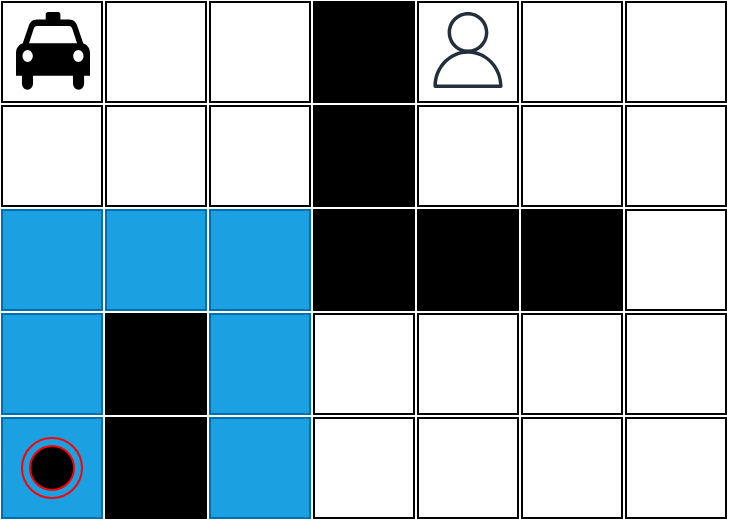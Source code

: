 <mxfile>
    <diagram id="tNJmBUoDxnqjJc0c00nP" name="Page-1">
        <mxGraphModel dx="732" dy="620" grid="1" gridSize="10" guides="1" tooltips="1" connect="1" arrows="1" fold="1" page="1" pageScale="1" pageWidth="850" pageHeight="1100" math="0" shadow="0">
            <root>
                <mxCell id="0"/>
                <mxCell id="1" parent="0"/>
                <mxCell id="kb47WbbnUSf2NKxiao4H-1" value="" style="whiteSpace=wrap;html=1;aspect=fixed;" parent="1" vertex="1">
                    <mxGeometry x="230" y="660" width="50" height="50" as="geometry"/>
                </mxCell>
                <mxCell id="kb47WbbnUSf2NKxiao4H-2" value="" style="whiteSpace=wrap;html=1;aspect=fixed;" parent="1" vertex="1">
                    <mxGeometry x="282" y="660" width="50" height="50" as="geometry"/>
                </mxCell>
                <mxCell id="kb47WbbnUSf2NKxiao4H-3" value="" style="whiteSpace=wrap;html=1;aspect=fixed;" parent="1" vertex="1">
                    <mxGeometry x="334" y="660" width="50" height="50" as="geometry"/>
                </mxCell>
                <mxCell id="kb47WbbnUSf2NKxiao4H-4" value="" style="whiteSpace=wrap;html=1;aspect=fixed;fillColor=#000000;" parent="1" vertex="1">
                    <mxGeometry x="386" y="660" width="50" height="50" as="geometry"/>
                </mxCell>
                <mxCell id="kb47WbbnUSf2NKxiao4H-5" value="" style="whiteSpace=wrap;html=1;aspect=fixed;" parent="1" vertex="1">
                    <mxGeometry x="230" y="712" width="50" height="50" as="geometry"/>
                </mxCell>
                <mxCell id="kb47WbbnUSf2NKxiao4H-6" value="" style="whiteSpace=wrap;html=1;aspect=fixed;" parent="1" vertex="1">
                    <mxGeometry x="282" y="712" width="50" height="50" as="geometry"/>
                </mxCell>
                <mxCell id="kb47WbbnUSf2NKxiao4H-7" value="" style="whiteSpace=wrap;html=1;aspect=fixed;" parent="1" vertex="1">
                    <mxGeometry x="334" y="712" width="50" height="50" as="geometry"/>
                </mxCell>
                <mxCell id="kb47WbbnUSf2NKxiao4H-8" value="" style="whiteSpace=wrap;html=1;aspect=fixed;fillColor=#000000;" parent="1" vertex="1">
                    <mxGeometry x="386" y="712" width="50" height="50" as="geometry"/>
                </mxCell>
                <mxCell id="kb47WbbnUSf2NKxiao4H-9" value="" style="whiteSpace=wrap;html=1;aspect=fixed;fillColor=#1ba1e2;fontColor=#ffffff;strokeColor=#006EAF;" parent="1" vertex="1">
                    <mxGeometry x="230" y="764" width="50" height="50" as="geometry"/>
                </mxCell>
                <mxCell id="kb47WbbnUSf2NKxiao4H-10" value="" style="whiteSpace=wrap;html=1;aspect=fixed;fillColor=#1ba1e2;fontColor=#ffffff;strokeColor=#006EAF;" parent="1" vertex="1">
                    <mxGeometry x="282" y="764" width="50" height="50" as="geometry"/>
                </mxCell>
                <mxCell id="kb47WbbnUSf2NKxiao4H-11" value="" style="whiteSpace=wrap;html=1;aspect=fixed;fillColor=#1ba1e2;fontColor=#ffffff;strokeColor=#006EAF;" parent="1" vertex="1">
                    <mxGeometry x="334" y="764" width="50" height="50" as="geometry"/>
                </mxCell>
                <mxCell id="kb47WbbnUSf2NKxiao4H-12" value="" style="whiteSpace=wrap;html=1;aspect=fixed;fillColor=#000000;" parent="1" vertex="1">
                    <mxGeometry x="386" y="764" width="50" height="50" as="geometry"/>
                </mxCell>
                <mxCell id="kb47WbbnUSf2NKxiao4H-13" value="" style="shape=mxgraph.signs.transportation.taxi;html=1;pointerEvents=1;fillColor=#000000;strokeColor=none;verticalLabelPosition=bottom;verticalAlign=top;align=center;" parent="1" vertex="1">
                    <mxGeometry x="237" y="665" width="37" height="40" as="geometry"/>
                </mxCell>
                <mxCell id="kb47WbbnUSf2NKxiao4H-14" value="" style="whiteSpace=wrap;html=1;aspect=fixed;" parent="1" vertex="1">
                    <mxGeometry x="438" y="660" width="50" height="50" as="geometry"/>
                </mxCell>
                <mxCell id="kb47WbbnUSf2NKxiao4H-15" value="" style="whiteSpace=wrap;html=1;aspect=fixed;" parent="1" vertex="1">
                    <mxGeometry x="438" y="712" width="50" height="50" as="geometry"/>
                </mxCell>
                <mxCell id="kb47WbbnUSf2NKxiao4H-16" value="" style="whiteSpace=wrap;html=1;aspect=fixed;fillColor=#000000;" parent="1" vertex="1">
                    <mxGeometry x="438" y="764" width="50" height="50" as="geometry"/>
                </mxCell>
                <mxCell id="kb47WbbnUSf2NKxiao4H-17" value="" style="whiteSpace=wrap;html=1;aspect=fixed;" parent="1" vertex="1">
                    <mxGeometry x="490" y="660" width="50" height="50" as="geometry"/>
                </mxCell>
                <mxCell id="kb47WbbnUSf2NKxiao4H-18" value="" style="whiteSpace=wrap;html=1;aspect=fixed;" parent="1" vertex="1">
                    <mxGeometry x="490" y="712" width="50" height="50" as="geometry"/>
                </mxCell>
                <mxCell id="kb47WbbnUSf2NKxiao4H-19" value="" style="whiteSpace=wrap;html=1;aspect=fixed;fillColor=#000000;" parent="1" vertex="1">
                    <mxGeometry x="490" y="764" width="50" height="50" as="geometry"/>
                </mxCell>
                <mxCell id="kb47WbbnUSf2NKxiao4H-20" value="" style="whiteSpace=wrap;html=1;aspect=fixed;" parent="1" vertex="1">
                    <mxGeometry x="542" y="660" width="50" height="50" as="geometry"/>
                </mxCell>
                <mxCell id="kb47WbbnUSf2NKxiao4H-21" value="" style="whiteSpace=wrap;html=1;aspect=fixed;" parent="1" vertex="1">
                    <mxGeometry x="542" y="712" width="50" height="50" as="geometry"/>
                </mxCell>
                <mxCell id="kb47WbbnUSf2NKxiao4H-22" value="" style="whiteSpace=wrap;html=1;aspect=fixed;" parent="1" vertex="1">
                    <mxGeometry x="542" y="764" width="50" height="50" as="geometry"/>
                </mxCell>
                <mxCell id="kb47WbbnUSf2NKxiao4H-23" value="" style="whiteSpace=wrap;html=1;aspect=fixed;fillColor=#1ba1e2;fontColor=#ffffff;strokeColor=#006EAF;" parent="1" vertex="1">
                    <mxGeometry x="230" y="816" width="50" height="50" as="geometry"/>
                </mxCell>
                <mxCell id="kb47WbbnUSf2NKxiao4H-24" value="" style="whiteSpace=wrap;html=1;aspect=fixed;fillColor=#000000;" parent="1" vertex="1">
                    <mxGeometry x="282" y="816" width="50" height="50" as="geometry"/>
                </mxCell>
                <mxCell id="kb47WbbnUSf2NKxiao4H-25" value="" style="whiteSpace=wrap;html=1;aspect=fixed;fillColor=#1ba1e2;fontColor=#ffffff;strokeColor=#006EAF;" parent="1" vertex="1">
                    <mxGeometry x="334" y="816" width="50" height="50" as="geometry"/>
                </mxCell>
                <mxCell id="kb47WbbnUSf2NKxiao4H-26" value="" style="whiteSpace=wrap;html=1;aspect=fixed;fillColor=#FFFFFF;" parent="1" vertex="1">
                    <mxGeometry x="386" y="816" width="50" height="50" as="geometry"/>
                </mxCell>
                <mxCell id="kb47WbbnUSf2NKxiao4H-27" value="" style="whiteSpace=wrap;html=1;aspect=fixed;" parent="1" vertex="1">
                    <mxGeometry x="438" y="816" width="50" height="50" as="geometry"/>
                </mxCell>
                <mxCell id="kb47WbbnUSf2NKxiao4H-28" value="" style="whiteSpace=wrap;html=1;aspect=fixed;" parent="1" vertex="1">
                    <mxGeometry x="490" y="816" width="50" height="50" as="geometry"/>
                </mxCell>
                <mxCell id="kb47WbbnUSf2NKxiao4H-29" value="" style="whiteSpace=wrap;html=1;aspect=fixed;" parent="1" vertex="1">
                    <mxGeometry x="542" y="816" width="50" height="50" as="geometry"/>
                </mxCell>
                <mxCell id="kb47WbbnUSf2NKxiao4H-30" value="" style="whiteSpace=wrap;html=1;aspect=fixed;fillColor=#1ba1e2;fontColor=#ffffff;strokeColor=#006EAF;" parent="1" vertex="1">
                    <mxGeometry x="230" y="868" width="50" height="50" as="geometry"/>
                </mxCell>
                <mxCell id="kb47WbbnUSf2NKxiao4H-31" value="" style="whiteSpace=wrap;html=1;aspect=fixed;fillColor=#000000;" parent="1" vertex="1">
                    <mxGeometry x="282" y="868" width="50" height="50" as="geometry"/>
                </mxCell>
                <mxCell id="kb47WbbnUSf2NKxiao4H-32" value="" style="whiteSpace=wrap;html=1;aspect=fixed;fillColor=#1ba1e2;fontColor=#ffffff;strokeColor=#006EAF;" parent="1" vertex="1">
                    <mxGeometry x="334" y="868" width="50" height="50" as="geometry"/>
                </mxCell>
                <mxCell id="kb47WbbnUSf2NKxiao4H-33" value="" style="whiteSpace=wrap;html=1;aspect=fixed;fillColor=#FFFFFF;" parent="1" vertex="1">
                    <mxGeometry x="386" y="868" width="50" height="50" as="geometry"/>
                </mxCell>
                <mxCell id="kb47WbbnUSf2NKxiao4H-34" value="" style="whiteSpace=wrap;html=1;aspect=fixed;" parent="1" vertex="1">
                    <mxGeometry x="438" y="868" width="50" height="50" as="geometry"/>
                </mxCell>
                <mxCell id="kb47WbbnUSf2NKxiao4H-35" value="" style="whiteSpace=wrap;html=1;aspect=fixed;" parent="1" vertex="1">
                    <mxGeometry x="490" y="868" width="50" height="50" as="geometry"/>
                </mxCell>
                <mxCell id="kb47WbbnUSf2NKxiao4H-36" value="" style="whiteSpace=wrap;html=1;aspect=fixed;" parent="1" vertex="1">
                    <mxGeometry x="542" y="868" width="50" height="50" as="geometry"/>
                </mxCell>
                <mxCell id="kb47WbbnUSf2NKxiao4H-37" value="" style="ellipse;html=1;shape=endState;fillColor=#000000;strokeColor=#ff0000;" parent="1" vertex="1">
                    <mxGeometry x="240" y="878" width="30" height="30" as="geometry"/>
                </mxCell>
                <mxCell id="kb47WbbnUSf2NKxiao4H-38" value="" style="sketch=0;outlineConnect=0;fontColor=#232F3E;gradientColor=none;fillColor=#232F3D;strokeColor=none;dashed=0;verticalLabelPosition=bottom;verticalAlign=top;align=center;html=1;fontSize=12;fontStyle=0;aspect=fixed;pointerEvents=1;shape=mxgraph.aws4.user;" parent="1" vertex="1">
                    <mxGeometry x="444" y="665" width="38" height="38" as="geometry"/>
                </mxCell>
            </root>
        </mxGraphModel>
    </diagram>
</mxfile>